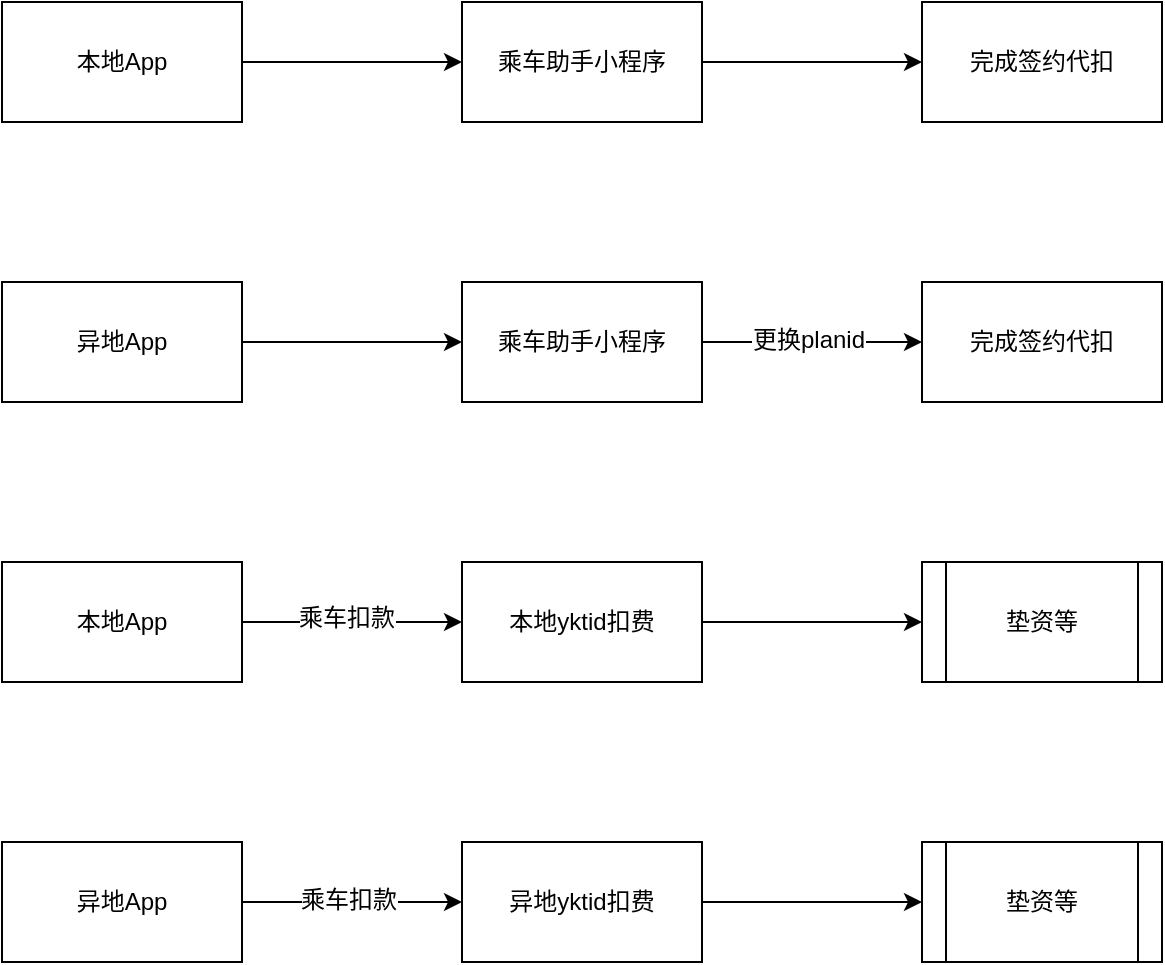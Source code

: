 <mxfile version="11.1.4" type="github"><diagram id="kX9_gxFQLh5gbRGH5lz3" name="第 1 页"><mxGraphModel dx="1426" dy="805" grid="1" gridSize="10" guides="1" tooltips="1" connect="1" arrows="1" fold="1" page="1" pageScale="1" pageWidth="827" pageHeight="1169" math="0" shadow="0"><root><mxCell id="0"/><mxCell id="1" parent="0"/><mxCell id="n5y7UWFfRjr6wQw48mUd-3" style="edgeStyle=orthogonalEdgeStyle;rounded=0;orthogonalLoop=1;jettySize=auto;html=1;exitX=1;exitY=0.5;exitDx=0;exitDy=0;entryX=0;entryY=0.5;entryDx=0;entryDy=0;" edge="1" parent="1" source="n5y7UWFfRjr6wQw48mUd-1" target="n5y7UWFfRjr6wQw48mUd-2"><mxGeometry relative="1" as="geometry"/></mxCell><mxCell id="n5y7UWFfRjr6wQw48mUd-1" value="本地App" style="rounded=0;whiteSpace=wrap;html=1;" vertex="1" parent="1"><mxGeometry x="80" y="80" width="120" height="60" as="geometry"/></mxCell><mxCell id="n5y7UWFfRjr6wQw48mUd-5" style="edgeStyle=orthogonalEdgeStyle;rounded=0;orthogonalLoop=1;jettySize=auto;html=1;exitX=1;exitY=0.5;exitDx=0;exitDy=0;entryX=0;entryY=0.5;entryDx=0;entryDy=0;" edge="1" parent="1" source="n5y7UWFfRjr6wQw48mUd-2" target="n5y7UWFfRjr6wQw48mUd-4"><mxGeometry relative="1" as="geometry"/></mxCell><mxCell id="n5y7UWFfRjr6wQw48mUd-2" value="乘车助手小程序" style="rounded=0;whiteSpace=wrap;html=1;" vertex="1" parent="1"><mxGeometry x="310" y="80" width="120" height="60" as="geometry"/></mxCell><mxCell id="n5y7UWFfRjr6wQw48mUd-4" value="完成签约代扣" style="rounded=0;whiteSpace=wrap;html=1;" vertex="1" parent="1"><mxGeometry x="540" y="80" width="120" height="60" as="geometry"/></mxCell><mxCell id="n5y7UWFfRjr6wQw48mUd-8" style="edgeStyle=orthogonalEdgeStyle;rounded=0;orthogonalLoop=1;jettySize=auto;html=1;exitX=1;exitY=0.5;exitDx=0;exitDy=0;entryX=0;entryY=0.5;entryDx=0;entryDy=0;" edge="1" parent="1" source="n5y7UWFfRjr6wQw48mUd-6" target="n5y7UWFfRjr6wQw48mUd-7"><mxGeometry relative="1" as="geometry"/></mxCell><mxCell id="n5y7UWFfRjr6wQw48mUd-6" value="异地App" style="rounded=0;whiteSpace=wrap;html=1;" vertex="1" parent="1"><mxGeometry x="80" y="220" width="120" height="60" as="geometry"/></mxCell><mxCell id="n5y7UWFfRjr6wQw48mUd-10" style="edgeStyle=orthogonalEdgeStyle;rounded=0;orthogonalLoop=1;jettySize=auto;html=1;exitX=1;exitY=0.5;exitDx=0;exitDy=0;entryX=0;entryY=0.5;entryDx=0;entryDy=0;" edge="1" parent="1" source="n5y7UWFfRjr6wQw48mUd-7" target="n5y7UWFfRjr6wQw48mUd-9"><mxGeometry relative="1" as="geometry"/></mxCell><mxCell id="n5y7UWFfRjr6wQw48mUd-11" value="更换planid" style="text;html=1;resizable=0;points=[];align=center;verticalAlign=middle;labelBackgroundColor=#ffffff;" vertex="1" connectable="0" parent="n5y7UWFfRjr6wQw48mUd-10"><mxGeometry x="-0.036" y="1" relative="1" as="geometry"><mxPoint as="offset"/></mxGeometry></mxCell><mxCell id="n5y7UWFfRjr6wQw48mUd-7" value="乘车助手小程序" style="rounded=0;whiteSpace=wrap;html=1;" vertex="1" parent="1"><mxGeometry x="310" y="220" width="120" height="60" as="geometry"/></mxCell><mxCell id="n5y7UWFfRjr6wQw48mUd-9" value="完成签约代扣" style="rounded=0;whiteSpace=wrap;html=1;" vertex="1" parent="1"><mxGeometry x="540" y="220" width="120" height="60" as="geometry"/></mxCell><mxCell id="n5y7UWFfRjr6wQw48mUd-14" style="edgeStyle=orthogonalEdgeStyle;rounded=0;orthogonalLoop=1;jettySize=auto;html=1;exitX=1;exitY=0.5;exitDx=0;exitDy=0;entryX=0;entryY=0.5;entryDx=0;entryDy=0;" edge="1" parent="1" source="n5y7UWFfRjr6wQw48mUd-12" target="n5y7UWFfRjr6wQw48mUd-13"><mxGeometry relative="1" as="geometry"/></mxCell><mxCell id="n5y7UWFfRjr6wQw48mUd-15" value="乘车扣款" style="text;html=1;resizable=0;points=[];align=center;verticalAlign=middle;labelBackgroundColor=#ffffff;" vertex="1" connectable="0" parent="n5y7UWFfRjr6wQw48mUd-14"><mxGeometry x="-0.054" y="2" relative="1" as="geometry"><mxPoint as="offset"/></mxGeometry></mxCell><mxCell id="n5y7UWFfRjr6wQw48mUd-12" value="本地App" style="rounded=0;whiteSpace=wrap;html=1;" vertex="1" parent="1"><mxGeometry x="80" y="360" width="120" height="60" as="geometry"/></mxCell><mxCell id="n5y7UWFfRjr6wQw48mUd-17" style="edgeStyle=orthogonalEdgeStyle;rounded=0;orthogonalLoop=1;jettySize=auto;html=1;exitX=1;exitY=0.5;exitDx=0;exitDy=0;entryX=0;entryY=0.5;entryDx=0;entryDy=0;" edge="1" parent="1" source="n5y7UWFfRjr6wQw48mUd-13" target="n5y7UWFfRjr6wQw48mUd-16"><mxGeometry relative="1" as="geometry"/></mxCell><mxCell id="n5y7UWFfRjr6wQw48mUd-13" value="本地yktid扣费" style="rounded=0;whiteSpace=wrap;html=1;" vertex="1" parent="1"><mxGeometry x="310" y="360" width="120" height="60" as="geometry"/></mxCell><mxCell id="n5y7UWFfRjr6wQw48mUd-16" value="垫资等" style="shape=process;whiteSpace=wrap;html=1;backgroundOutline=1;" vertex="1" parent="1"><mxGeometry x="540" y="360" width="120" height="60" as="geometry"/></mxCell><mxCell id="n5y7UWFfRjr6wQw48mUd-20" style="edgeStyle=orthogonalEdgeStyle;rounded=0;orthogonalLoop=1;jettySize=auto;html=1;exitX=1;exitY=0.5;exitDx=0;exitDy=0;entryX=0;entryY=0.5;entryDx=0;entryDy=0;" edge="1" parent="1" source="n5y7UWFfRjr6wQw48mUd-18" target="n5y7UWFfRjr6wQw48mUd-19"><mxGeometry relative="1" as="geometry"/></mxCell><mxCell id="n5y7UWFfRjr6wQw48mUd-21" value="乘车扣款" style="text;html=1;resizable=0;points=[];align=center;verticalAlign=middle;labelBackgroundColor=#ffffff;" vertex="1" connectable="0" parent="n5y7UWFfRjr6wQw48mUd-20"><mxGeometry x="-0.036" y="1" relative="1" as="geometry"><mxPoint as="offset"/></mxGeometry></mxCell><mxCell id="n5y7UWFfRjr6wQw48mUd-18" value="异地App" style="rounded=0;whiteSpace=wrap;html=1;" vertex="1" parent="1"><mxGeometry x="80" y="500" width="120" height="60" as="geometry"/></mxCell><mxCell id="n5y7UWFfRjr6wQw48mUd-23" style="edgeStyle=orthogonalEdgeStyle;rounded=0;orthogonalLoop=1;jettySize=auto;html=1;exitX=1;exitY=0.5;exitDx=0;exitDy=0;entryX=0;entryY=0.5;entryDx=0;entryDy=0;" edge="1" parent="1" source="n5y7UWFfRjr6wQw48mUd-19" target="n5y7UWFfRjr6wQw48mUd-22"><mxGeometry relative="1" as="geometry"/></mxCell><mxCell id="n5y7UWFfRjr6wQw48mUd-19" value="异地yktid扣费" style="rounded=0;whiteSpace=wrap;html=1;" vertex="1" parent="1"><mxGeometry x="310" y="500" width="120" height="60" as="geometry"/></mxCell><mxCell id="n5y7UWFfRjr6wQw48mUd-22" value="垫资等" style="shape=process;whiteSpace=wrap;html=1;backgroundOutline=1;" vertex="1" parent="1"><mxGeometry x="540" y="500" width="120" height="60" as="geometry"/></mxCell></root></mxGraphModel></diagram></mxfile>